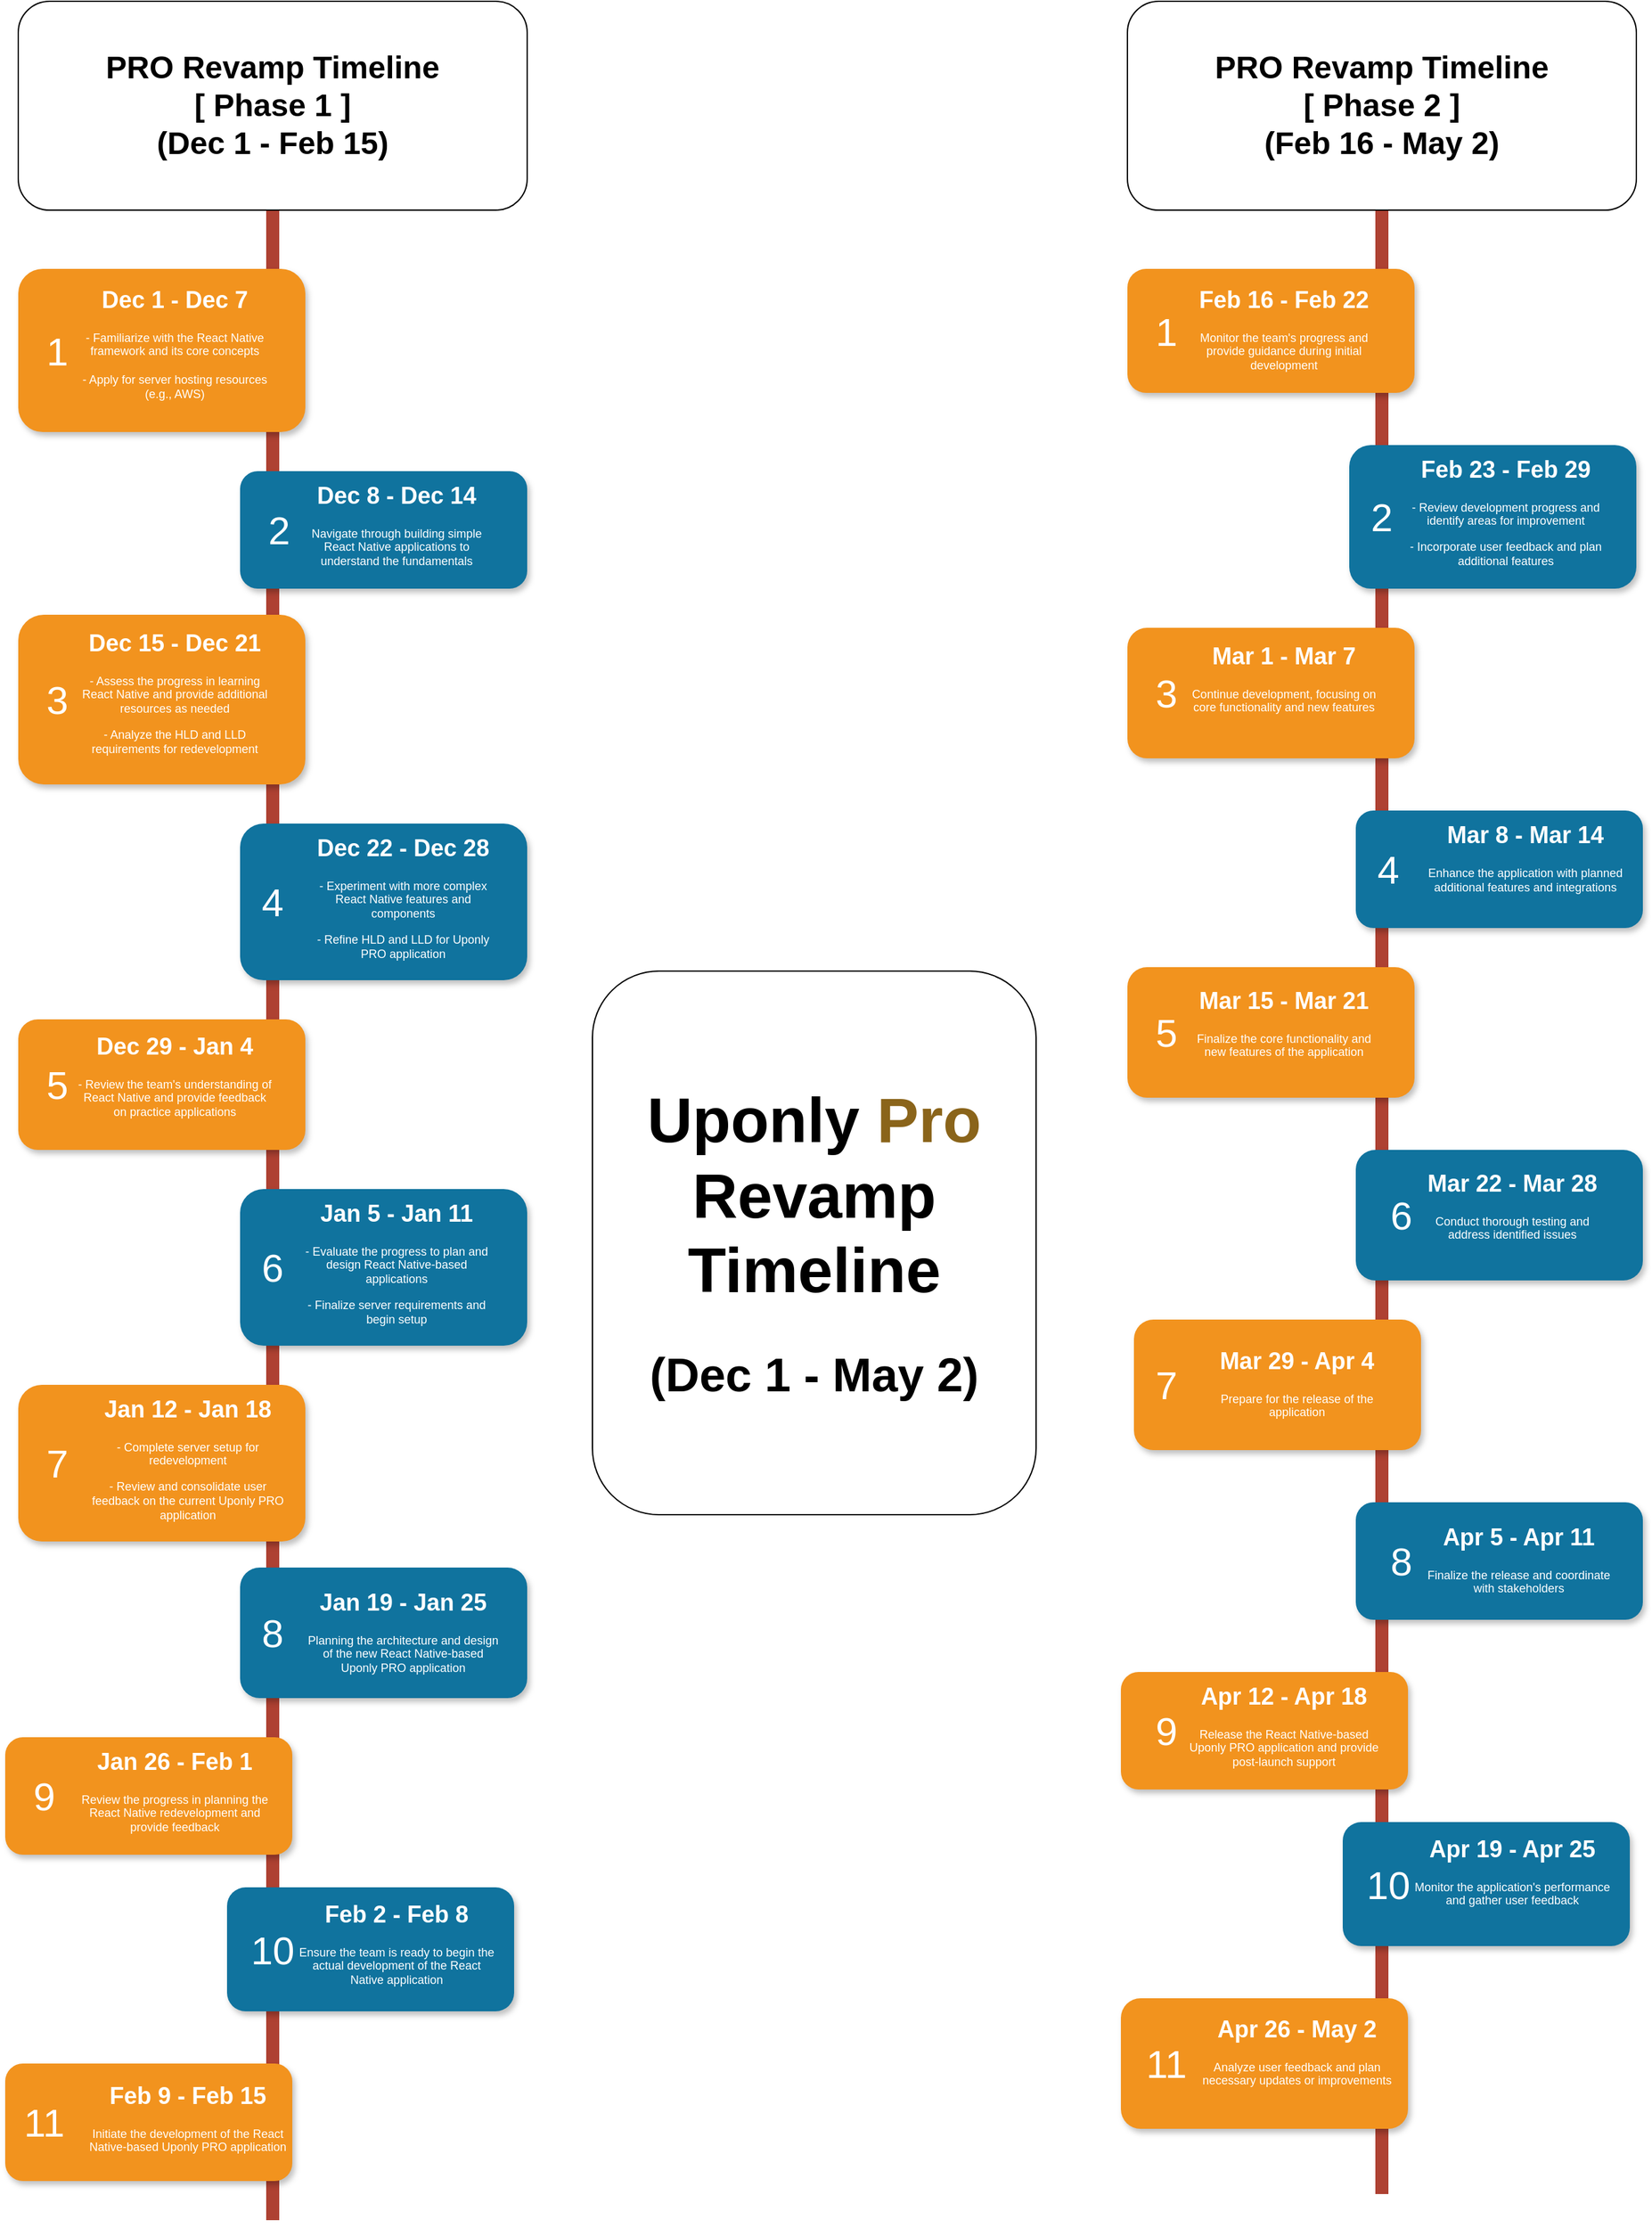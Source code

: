 <mxfile version="25.0.0">
  <diagram name="Page-1" id="zmxZgUa_38jgLE6EmigK">
    <mxGraphModel dx="3360" dy="2667" grid="1" gridSize="10" guides="1" tooltips="1" connect="0" arrows="1" fold="1" page="1" pageScale="1" pageWidth="850" pageHeight="1100" math="0" shadow="0">
      <root>
        <mxCell id="0" />
        <mxCell id="1" parent="0" />
        <mxCell id="XWHrOrHNhLMYfdM_3WN3-1" value="" style="line;strokeWidth=10;direction=south;html=1;fillColor=none;fontSize=13;fontColor=#000000;align=center;strokeColor=#AE4132;" parent="1" vertex="1">
          <mxGeometry x="420" y="10" width="10" height="1540" as="geometry" />
        </mxCell>
        <mxCell id="XWHrOrHNhLMYfdM_3WN3-2" value="" style="rounded=1;whiteSpace=wrap;html=1;strokeColor=none;strokeWidth=1;fillColor=#F2931E;fontSize=13;fontColor=#FFFFFF;align=center;gradientColor=none;gradientDirection=east;verticalAlign=top;shadow=1;" parent="1" vertex="1">
          <mxGeometry x="230" y="75" width="220" height="95" as="geometry" />
        </mxCell>
        <mxCell id="XWHrOrHNhLMYfdM_3WN3-3" value="1" style="text;html=1;strokeColor=none;fillColor=none;align=center;verticalAlign=middle;whiteSpace=wrap;fontSize=30;fontColor=#FFFFFF;" parent="1" vertex="1">
          <mxGeometry x="240" y="112.5" width="40" height="20" as="geometry" />
        </mxCell>
        <mxCell id="XWHrOrHNhLMYfdM_3WN3-4" value="" style="rounded=1;whiteSpace=wrap;html=1;strokeColor=none;strokeWidth=1;fillColor=#10739E;fontSize=13;fontColor=#FFFFFF;align=center;gradientColor=none;gradientDirection=east;verticalAlign=top;shadow=1;" parent="1" vertex="1">
          <mxGeometry x="400" y="210" width="220" height="110" as="geometry" />
        </mxCell>
        <mxCell id="XWHrOrHNhLMYfdM_3WN3-5" value="2" style="text;html=1;strokeColor=none;fillColor=none;align=center;verticalAlign=middle;whiteSpace=wrap;fontSize=30;fontColor=#FFFFFF;" parent="1" vertex="1">
          <mxGeometry x="405" y="255" width="40" height="20" as="geometry" />
        </mxCell>
        <mxCell id="XWHrOrHNhLMYfdM_3WN3-6" value="" style="rounded=1;whiteSpace=wrap;html=1;strokeColor=none;strokeWidth=1;fillColor=#F2931E;fontSize=13;fontColor=#FFFFFF;align=center;gradientColor=none;gradientDirection=east;verticalAlign=top;shadow=1;" parent="1" vertex="1">
          <mxGeometry x="230" y="350" width="220" height="100" as="geometry" />
        </mxCell>
        <mxCell id="XWHrOrHNhLMYfdM_3WN3-7" value="3" style="text;html=1;strokeColor=none;fillColor=none;align=center;verticalAlign=middle;whiteSpace=wrap;fontSize=30;fontColor=#FFFFFF;" parent="1" vertex="1">
          <mxGeometry x="240" y="390" width="40" height="20" as="geometry" />
        </mxCell>
        <mxCell id="XWHrOrHNhLMYfdM_3WN3-8" value="" style="rounded=1;whiteSpace=wrap;html=1;strokeColor=none;strokeWidth=1;fillColor=#10739E;fontSize=13;fontColor=#FFFFFF;align=center;gradientColor=none;gradientDirection=east;verticalAlign=top;shadow=1;" parent="1" vertex="1">
          <mxGeometry x="405" y="490" width="220" height="90" as="geometry" />
        </mxCell>
        <mxCell id="XWHrOrHNhLMYfdM_3WN3-9" value="4" style="text;html=1;strokeColor=none;fillColor=none;align=center;verticalAlign=middle;whiteSpace=wrap;fontSize=30;fontColor=#FFFFFF;" parent="1" vertex="1">
          <mxGeometry x="410" y="525" width="40" height="20" as="geometry" />
        </mxCell>
        <mxCell id="XWHrOrHNhLMYfdM_3WN3-10" value="" style="rounded=1;whiteSpace=wrap;html=1;strokeColor=none;strokeWidth=1;fillColor=#F2931E;fontSize=13;fontColor=#FFFFFF;align=center;gradientColor=none;gradientDirection=east;verticalAlign=top;shadow=1;" parent="1" vertex="1">
          <mxGeometry x="230" y="610" width="220" height="100" as="geometry" />
        </mxCell>
        <mxCell id="XWHrOrHNhLMYfdM_3WN3-11" value="5" style="text;html=1;strokeColor=none;fillColor=none;align=center;verticalAlign=middle;whiteSpace=wrap;fontSize=30;fontColor=#FFFFFF;" parent="1" vertex="1">
          <mxGeometry x="240" y="650" width="40" height="20" as="geometry" />
        </mxCell>
        <mxCell id="XWHrOrHNhLMYfdM_3WN3-12" value="" style="rounded=1;whiteSpace=wrap;html=1;strokeColor=none;strokeWidth=1;fillColor=#10739E;fontSize=13;fontColor=#FFFFFF;align=center;gradientColor=none;gradientDirection=east;verticalAlign=top;shadow=1;" parent="1" vertex="1">
          <mxGeometry x="405" y="750" width="220" height="100" as="geometry" />
        </mxCell>
        <mxCell id="XWHrOrHNhLMYfdM_3WN3-13" value="6" style="text;html=1;strokeColor=none;fillColor=none;align=center;verticalAlign=middle;whiteSpace=wrap;fontSize=30;fontColor=#FFFFFF;" parent="1" vertex="1">
          <mxGeometry x="420" y="790" width="40" height="20" as="geometry" />
        </mxCell>
        <mxCell id="XWHrOrHNhLMYfdM_3WN3-14" value="" style="rounded=1;whiteSpace=wrap;html=1;strokeColor=none;strokeWidth=1;fillColor=#F2931E;fontSize=13;fontColor=#FFFFFF;align=center;gradientColor=none;gradientDirection=east;verticalAlign=top;shadow=1;" parent="1" vertex="1">
          <mxGeometry x="235" y="880" width="220" height="100" as="geometry" />
        </mxCell>
        <mxCell id="XWHrOrHNhLMYfdM_3WN3-15" value="7" style="text;html=1;strokeColor=none;fillColor=none;align=center;verticalAlign=middle;whiteSpace=wrap;fontSize=30;fontColor=#FFFFFF;" parent="1" vertex="1">
          <mxGeometry x="240" y="920" width="40" height="20" as="geometry" />
        </mxCell>
        <mxCell id="XWHrOrHNhLMYfdM_3WN3-16" value="" style="rounded=1;whiteSpace=wrap;html=1;strokeColor=none;strokeWidth=1;fillColor=#10739E;fontSize=13;fontColor=#FFFFFF;align=center;gradientColor=none;gradientDirection=east;verticalAlign=top;shadow=1;" parent="1" vertex="1">
          <mxGeometry x="405" y="1020" width="220" height="90" as="geometry" />
        </mxCell>
        <mxCell id="XWHrOrHNhLMYfdM_3WN3-17" value="8" style="text;html=1;strokeColor=none;fillColor=none;align=center;verticalAlign=middle;whiteSpace=wrap;fontSize=30;fontColor=#FFFFFF;" parent="1" vertex="1">
          <mxGeometry x="420" y="1055" width="40" height="20" as="geometry" />
        </mxCell>
        <mxCell id="XWHrOrHNhLMYfdM_3WN3-18" value="&lt;h1&gt;Feb 16 - Feb 22&lt;/h1&gt;&lt;p&gt;Monitor the team&#39;s progress and provide guidance during initial development&lt;br&gt;&lt;/p&gt;" style="text;html=1;spacing=5;spacingTop=-20;whiteSpace=wrap;overflow=hidden;strokeColor=none;strokeWidth=4;fillColor=none;gradientColor=#007FFF;fontSize=9;fontColor=#FFFFFF;align=center;" parent="1" vertex="1">
          <mxGeometry x="270" y="87" width="160" height="71" as="geometry" />
        </mxCell>
        <mxCell id="XWHrOrHNhLMYfdM_3WN3-19" value="&lt;h1&gt;&lt;span style=&quot;white-space: normal;&quot;&gt;Feb 23 - Feb 29&lt;/span&gt;&lt;br&gt;&lt;/h1&gt;&lt;p&gt;- Review development progress and identify areas for improvement&lt;/p&gt;&lt;p&gt;- Incorporate user feedback and plan additional features&lt;/p&gt;" style="text;html=1;spacing=5;spacingTop=-20;whiteSpace=wrap;overflow=hidden;strokeColor=none;strokeWidth=4;fillColor=none;gradientColor=#007FFF;fontSize=9;fontColor=#FFFFFF;align=center;" parent="1" vertex="1">
          <mxGeometry x="440" y="217" width="160" height="96" as="geometry" />
        </mxCell>
        <mxCell id="XWHrOrHNhLMYfdM_3WN3-20" value="&lt;h1&gt;Mar 1 - Mar 7&lt;/h1&gt;&lt;p&gt;Continue development, focusing on core functionality and new features&lt;br&gt;&lt;/p&gt;" style="text;html=1;spacing=5;spacingTop=-20;whiteSpace=wrap;overflow=hidden;strokeColor=none;strokeWidth=4;fillColor=none;gradientColor=#007FFF;fontSize=9;fontColor=#FFFFFF;align=center;" parent="1" vertex="1">
          <mxGeometry x="270" y="360" width="160" height="80" as="geometry" />
        </mxCell>
        <mxCell id="XWHrOrHNhLMYfdM_3WN3-21" value="&lt;h1&gt;&lt;span style=&quot;white-space: normal;&quot;&gt;&lt;span style=&quot;background-color: initial;&quot;&gt;Mar 8 - Mar 14&lt;/span&gt;&lt;/span&gt;&lt;/h1&gt;&lt;div&gt;Enhance the application with planned additional features and integrations&lt;span style=&quot;background-color: initial; font-weight: 400;&quot;&gt;&lt;font size=&quot;1&quot;&gt;&lt;br&gt;&lt;/font&gt;&lt;/span&gt;&lt;/div&gt;" style="text;html=1;spacing=5;spacingTop=-20;whiteSpace=wrap;overflow=hidden;strokeColor=none;strokeWidth=4;fillColor=none;gradientColor=#007FFF;fontSize=9;fontColor=#FFFFFF;align=center;" parent="1" vertex="1">
          <mxGeometry x="455" y="497" width="160" height="83" as="geometry" />
        </mxCell>
        <mxCell id="XWHrOrHNhLMYfdM_3WN3-22" value="&lt;h1&gt;&lt;span style=&quot;white-space: normal;&quot;&gt;Mar 15 - Mar 21&lt;/span&gt;&lt;br&gt;&lt;/h1&gt;&lt;p&gt;Finalize the core functionality and new features of the application&lt;/p&gt;" style="text;html=1;spacing=5;spacingTop=-20;whiteSpace=wrap;overflow=hidden;strokeColor=none;strokeWidth=4;fillColor=none;gradientColor=#007FFF;fontSize=9;fontColor=#FFFFFF;align=center;" parent="1" vertex="1">
          <mxGeometry x="270" y="623.5" width="160" height="73" as="geometry" />
        </mxCell>
        <mxCell id="XWHrOrHNhLMYfdM_3WN3-23" value="&lt;h1&gt;Mar 22 - Mar 28&lt;/h1&gt;&lt;p&gt;Conduct thorough testing and address identified issues&lt;br&gt;&lt;/p&gt;" style="text;html=1;spacing=5;spacingTop=-20;whiteSpace=wrap;overflow=hidden;strokeColor=none;strokeWidth=4;fillColor=none;gradientColor=#007FFF;fontSize=9;fontColor=#FFFFFF;align=center;" parent="1" vertex="1">
          <mxGeometry x="445" y="763.5" width="160" height="73" as="geometry" />
        </mxCell>
        <mxCell id="XWHrOrHNhLMYfdM_3WN3-24" value="&lt;h1&gt;Mar 29 - Apr 4&lt;/h1&gt;&lt;p&gt;Prepare for the release of the application&lt;br&gt;&lt;/p&gt;" style="text;html=1;spacing=5;spacingTop=-20;whiteSpace=wrap;overflow=hidden;strokeColor=none;strokeWidth=4;fillColor=none;gradientColor=#007FFF;fontSize=9;fontColor=#FFFFFF;align=center;" parent="1" vertex="1">
          <mxGeometry x="280" y="900" width="160" height="60" as="geometry" />
        </mxCell>
        <mxCell id="XWHrOrHNhLMYfdM_3WN3-25" value="&lt;h1&gt;Apr 5 - Apr 11&lt;/h1&gt;&lt;p&gt;Finalize the release and coordinate with stakeholders&lt;/p&gt;" style="text;html=1;spacing=5;spacingTop=-20;whiteSpace=wrap;overflow=hidden;strokeColor=none;strokeWidth=4;fillColor=none;gradientColor=#007FFF;fontSize=9;fontColor=#FFFFFF;align=center;" parent="1" vertex="1">
          <mxGeometry x="450" y="1035" width="160" height="75" as="geometry" />
        </mxCell>
        <mxCell id="XWHrOrHNhLMYfdM_3WN3-26" value="" style="rounded=1;whiteSpace=wrap;html=1;strokeColor=none;strokeWidth=1;fillColor=#F2931E;fontSize=13;fontColor=#FFFFFF;align=center;gradientColor=none;gradientDirection=east;verticalAlign=top;shadow=1;" parent="1" vertex="1">
          <mxGeometry x="225" y="1150" width="220" height="90" as="geometry" />
        </mxCell>
        <mxCell id="XWHrOrHNhLMYfdM_3WN3-27" value="9" style="text;html=1;strokeColor=none;fillColor=none;align=center;verticalAlign=middle;whiteSpace=wrap;fontSize=30;fontColor=#FFFFFF;" parent="1" vertex="1">
          <mxGeometry x="240" y="1185" width="40" height="20" as="geometry" />
        </mxCell>
        <mxCell id="XWHrOrHNhLMYfdM_3WN3-28" value="" style="rounded=1;whiteSpace=wrap;html=1;strokeColor=none;strokeWidth=1;fillColor=#10739E;fontSize=13;fontColor=#FFFFFF;align=center;gradientColor=none;gradientDirection=east;verticalAlign=top;shadow=1;" parent="1" vertex="1">
          <mxGeometry x="395" y="1265" width="220" height="95" as="geometry" />
        </mxCell>
        <mxCell id="XWHrOrHNhLMYfdM_3WN3-29" value="10" style="text;html=1;strokeColor=none;fillColor=none;align=center;verticalAlign=middle;whiteSpace=wrap;fontSize=30;fontColor=#FFFFFF;" parent="1" vertex="1">
          <mxGeometry x="410" y="1302.5" width="40" height="20" as="geometry" />
        </mxCell>
        <mxCell id="XWHrOrHNhLMYfdM_3WN3-30" value="&lt;h1&gt;Apr 12 - Apr 18&lt;/h1&gt;&lt;p&gt;Release the React Native-based Uponly PRO application and provide post-launch support&lt;/p&gt;" style="text;html=1;spacing=5;spacingTop=-20;whiteSpace=wrap;overflow=hidden;strokeColor=none;strokeWidth=4;fillColor=none;gradientColor=#007FFF;fontSize=9;fontColor=#FFFFFF;align=center;" parent="1" vertex="1">
          <mxGeometry x="270" y="1156.5" width="160" height="77" as="geometry" />
        </mxCell>
        <mxCell id="XWHrOrHNhLMYfdM_3WN3-31" value="&lt;h1&gt;Apr 19 - Apr 25&lt;br&gt;&lt;/h1&gt;&lt;p&gt;Monitor the application&#39;s performance and gather user feedback&lt;/p&gt;" style="text;html=1;spacing=5;spacingTop=-20;whiteSpace=wrap;overflow=hidden;strokeColor=none;strokeWidth=4;fillColor=none;gradientColor=#007FFF;fontSize=9;fontColor=#FFFFFF;align=center;" parent="1" vertex="1">
          <mxGeometry x="445" y="1274" width="160" height="77" as="geometry" />
        </mxCell>
        <mxCell id="XWHrOrHNhLMYfdM_3WN3-32" value="&lt;b&gt;&lt;font style=&quot;font-size: 24px;&quot;&gt;PRO Revamp Timeline &lt;br&gt;[ Phase 2 ]&lt;br&gt;(&lt;/font&gt;&lt;/b&gt;&lt;b&gt;&lt;font style=&quot;font-size: 24px;&quot;&gt;Feb 16&lt;/font&gt;&lt;/b&gt;&lt;b&gt;&lt;font style=&quot;font-size: 24px;&quot;&gt;&amp;nbsp;- May 2)&lt;/font&gt;&lt;/b&gt;" style="rounded=1;whiteSpace=wrap;html=1;" parent="1" vertex="1">
          <mxGeometry x="230" y="-130" width="390" height="160" as="geometry" />
        </mxCell>
        <mxCell id="XWHrOrHNhLMYfdM_3WN3-33" value="" style="rounded=1;whiteSpace=wrap;html=1;strokeColor=none;strokeWidth=1;fillColor=#F2931E;fontSize=13;fontColor=#FFFFFF;align=center;gradientColor=none;gradientDirection=east;verticalAlign=top;shadow=1;" parent="1" vertex="1">
          <mxGeometry x="225" y="1400" width="220" height="100" as="geometry" />
        </mxCell>
        <mxCell id="XWHrOrHNhLMYfdM_3WN3-34" value="11" style="text;html=1;strokeColor=none;fillColor=none;align=center;verticalAlign=middle;whiteSpace=wrap;fontSize=30;fontColor=#FFFFFF;" parent="1" vertex="1">
          <mxGeometry x="240" y="1440" width="40" height="20" as="geometry" />
        </mxCell>
        <mxCell id="XWHrOrHNhLMYfdM_3WN3-35" value="&lt;h1&gt;&lt;span style=&quot;white-space: normal;&quot;&gt;Apr 26 - May 2&lt;/span&gt;&lt;br&gt;&lt;/h1&gt;&lt;p&gt;Analyze user feedback and plan necessary updates or improvements&lt;/p&gt;" style="text;html=1;spacing=5;spacingTop=-20;whiteSpace=wrap;overflow=hidden;strokeColor=none;strokeWidth=4;fillColor=none;gradientColor=#007FFF;fontSize=9;fontColor=#FFFFFF;align=center;" parent="1" vertex="1">
          <mxGeometry x="280" y="1411.5" width="160" height="77" as="geometry" />
        </mxCell>
        <mxCell id="QSUy4tFUz2pQAqIfRtLM-36" value="" style="line;strokeWidth=10;direction=south;html=1;fillColor=none;fontSize=13;fontColor=#000000;align=center;strokeColor=#AE4132;" vertex="1" parent="1">
          <mxGeometry x="-430" y="10" width="10" height="1560" as="geometry" />
        </mxCell>
        <mxCell id="QSUy4tFUz2pQAqIfRtLM-37" value="" style="rounded=1;whiteSpace=wrap;html=1;strokeColor=none;strokeWidth=1;fillColor=#F2931E;fontSize=13;fontColor=#FFFFFF;align=center;gradientColor=none;gradientDirection=east;verticalAlign=top;shadow=1;" vertex="1" parent="1">
          <mxGeometry x="-620" y="75" width="220" height="125" as="geometry" />
        </mxCell>
        <mxCell id="QSUy4tFUz2pQAqIfRtLM-38" value="1" style="text;html=1;strokeColor=none;fillColor=none;align=center;verticalAlign=middle;whiteSpace=wrap;fontSize=30;fontColor=#FFFFFF;" vertex="1" parent="1">
          <mxGeometry x="-610" y="127.5" width="40" height="20" as="geometry" />
        </mxCell>
        <mxCell id="QSUy4tFUz2pQAqIfRtLM-39" value="" style="rounded=1;whiteSpace=wrap;html=1;strokeColor=none;strokeWidth=1;fillColor=#10739E;fontSize=13;fontColor=#FFFFFF;align=center;gradientColor=none;gradientDirection=east;verticalAlign=top;shadow=1;" vertex="1" parent="1">
          <mxGeometry x="-450" y="230" width="220" height="90" as="geometry" />
        </mxCell>
        <mxCell id="QSUy4tFUz2pQAqIfRtLM-40" value="2" style="text;html=1;strokeColor=none;fillColor=none;align=center;verticalAlign=middle;whiteSpace=wrap;fontSize=30;fontColor=#FFFFFF;" vertex="1" parent="1">
          <mxGeometry x="-440" y="265" width="40" height="20" as="geometry" />
        </mxCell>
        <mxCell id="QSUy4tFUz2pQAqIfRtLM-41" value="" style="rounded=1;whiteSpace=wrap;html=1;strokeColor=none;strokeWidth=1;fillColor=#F2931E;fontSize=13;fontColor=#FFFFFF;align=center;gradientColor=none;gradientDirection=east;verticalAlign=top;shadow=1;" vertex="1" parent="1">
          <mxGeometry x="-620" y="340" width="220" height="130" as="geometry" />
        </mxCell>
        <mxCell id="QSUy4tFUz2pQAqIfRtLM-42" value="3" style="text;html=1;strokeColor=none;fillColor=none;align=center;verticalAlign=middle;whiteSpace=wrap;fontSize=30;fontColor=#FFFFFF;" vertex="1" parent="1">
          <mxGeometry x="-610" y="395" width="40" height="20" as="geometry" />
        </mxCell>
        <mxCell id="QSUy4tFUz2pQAqIfRtLM-43" value="" style="rounded=1;whiteSpace=wrap;html=1;strokeColor=none;strokeWidth=1;fillColor=#10739E;fontSize=13;fontColor=#FFFFFF;align=center;gradientColor=none;gradientDirection=east;verticalAlign=top;shadow=1;" vertex="1" parent="1">
          <mxGeometry x="-450" y="500" width="220" height="120" as="geometry" />
        </mxCell>
        <mxCell id="QSUy4tFUz2pQAqIfRtLM-44" value="4" style="text;html=1;strokeColor=none;fillColor=none;align=center;verticalAlign=middle;whiteSpace=wrap;fontSize=30;fontColor=#FFFFFF;" vertex="1" parent="1">
          <mxGeometry x="-445" y="550" width="40" height="20" as="geometry" />
        </mxCell>
        <mxCell id="QSUy4tFUz2pQAqIfRtLM-45" value="" style="rounded=1;whiteSpace=wrap;html=1;strokeColor=none;strokeWidth=1;fillColor=#F2931E;fontSize=13;fontColor=#FFFFFF;align=center;gradientColor=none;gradientDirection=east;verticalAlign=top;shadow=1;" vertex="1" parent="1">
          <mxGeometry x="-620" y="650" width="220" height="100" as="geometry" />
        </mxCell>
        <mxCell id="QSUy4tFUz2pQAqIfRtLM-46" value="5" style="text;html=1;strokeColor=none;fillColor=none;align=center;verticalAlign=middle;whiteSpace=wrap;fontSize=30;fontColor=#FFFFFF;" vertex="1" parent="1">
          <mxGeometry x="-610" y="690" width="40" height="20" as="geometry" />
        </mxCell>
        <mxCell id="QSUy4tFUz2pQAqIfRtLM-47" value="" style="rounded=1;whiteSpace=wrap;html=1;strokeColor=none;strokeWidth=1;fillColor=#10739E;fontSize=13;fontColor=#FFFFFF;align=center;gradientColor=none;gradientDirection=east;verticalAlign=top;shadow=1;" vertex="1" parent="1">
          <mxGeometry x="-450" y="780" width="220" height="120" as="geometry" />
        </mxCell>
        <mxCell id="QSUy4tFUz2pQAqIfRtLM-48" value="6" style="text;html=1;strokeColor=none;fillColor=none;align=center;verticalAlign=middle;whiteSpace=wrap;fontSize=30;fontColor=#FFFFFF;" vertex="1" parent="1">
          <mxGeometry x="-445" y="830" width="40" height="20" as="geometry" />
        </mxCell>
        <mxCell id="QSUy4tFUz2pQAqIfRtLM-49" value="" style="rounded=1;whiteSpace=wrap;html=1;strokeColor=none;strokeWidth=1;fillColor=#F2931E;fontSize=13;fontColor=#FFFFFF;align=center;gradientColor=none;gradientDirection=east;verticalAlign=top;shadow=1;" vertex="1" parent="1">
          <mxGeometry x="-620" y="930" width="220" height="120" as="geometry" />
        </mxCell>
        <mxCell id="QSUy4tFUz2pQAqIfRtLM-50" value="7" style="text;html=1;strokeColor=none;fillColor=none;align=center;verticalAlign=middle;whiteSpace=wrap;fontSize=30;fontColor=#FFFFFF;" vertex="1" parent="1">
          <mxGeometry x="-610" y="980" width="40" height="20" as="geometry" />
        </mxCell>
        <mxCell id="QSUy4tFUz2pQAqIfRtLM-51" value="" style="rounded=1;whiteSpace=wrap;html=1;strokeColor=none;strokeWidth=1;fillColor=#10739E;fontSize=13;fontColor=#FFFFFF;align=center;gradientColor=none;gradientDirection=east;verticalAlign=top;shadow=1;" vertex="1" parent="1">
          <mxGeometry x="-450" y="1070" width="220" height="100" as="geometry" />
        </mxCell>
        <mxCell id="QSUy4tFUz2pQAqIfRtLM-52" value="8" style="text;html=1;strokeColor=none;fillColor=none;align=center;verticalAlign=middle;whiteSpace=wrap;fontSize=30;fontColor=#FFFFFF;" vertex="1" parent="1">
          <mxGeometry x="-445" y="1110" width="40" height="20" as="geometry" />
        </mxCell>
        <mxCell id="QSUy4tFUz2pQAqIfRtLM-53" value="&lt;h1&gt;Dec 1 - Dec 7&lt;/h1&gt;&lt;p&gt;- Familiarize with the React Native framework and its core concepts&lt;br&gt;&lt;br&gt;- Apply for server hosting resources (e.g., AWS)&lt;br&gt;&lt;/p&gt;" style="text;html=1;spacing=5;spacingTop=-20;whiteSpace=wrap;overflow=hidden;strokeColor=none;strokeWidth=4;fillColor=none;gradientColor=#007FFF;fontSize=9;fontColor=#FFFFFF;align=center;" vertex="1" parent="1">
          <mxGeometry x="-580" y="87" width="160" height="101" as="geometry" />
        </mxCell>
        <mxCell id="QSUy4tFUz2pQAqIfRtLM-54" value="&lt;h1&gt;&lt;span style=&quot;white-space: normal;&quot;&gt;Dec 8 - Dec 14&lt;/span&gt;&lt;br&gt;&lt;/h1&gt;&lt;p&gt;Navigate through building simple React Native applications to understand the fundamentals&lt;/p&gt;" style="text;html=1;spacing=5;spacingTop=-20;whiteSpace=wrap;overflow=hidden;strokeColor=none;strokeWidth=4;fillColor=none;gradientColor=#007FFF;fontSize=9;fontColor=#FFFFFF;align=center;" vertex="1" parent="1">
          <mxGeometry x="-410" y="236.5" width="160" height="77" as="geometry" />
        </mxCell>
        <mxCell id="QSUy4tFUz2pQAqIfRtLM-55" value="&lt;h1&gt;Dec 15 - Dec 21&lt;/h1&gt;&lt;p&gt;- Assess the progress in learning React Native and provide additional resources as needed&lt;/p&gt;&lt;p&gt;- Analyze the HLD and LLD requirements for redevelopment&lt;/p&gt;" style="text;html=1;spacing=5;spacingTop=-20;whiteSpace=wrap;overflow=hidden;strokeColor=none;strokeWidth=4;fillColor=none;gradientColor=#007FFF;fontSize=9;fontColor=#FFFFFF;align=center;" vertex="1" parent="1">
          <mxGeometry x="-580" y="350" width="160" height="110" as="geometry" />
        </mxCell>
        <mxCell id="QSUy4tFUz2pQAqIfRtLM-56" value="&lt;h1&gt;Dec 22 - Dec 28&lt;/h1&gt;&lt;p&gt;- Experiment with more complex React Native features and components&lt;/p&gt;&lt;p&gt;- Refine HLD and LLD for Uponly PRO application&lt;/p&gt;" style="text;html=1;spacing=5;spacingTop=-20;whiteSpace=wrap;overflow=hidden;strokeColor=none;strokeWidth=4;fillColor=none;gradientColor=#007FFF;fontSize=9;fontColor=#FFFFFF;align=center;" vertex="1" parent="1">
          <mxGeometry x="-405" y="507" width="160" height="106" as="geometry" />
        </mxCell>
        <mxCell id="QSUy4tFUz2pQAqIfRtLM-57" value="&lt;h1&gt;&lt;span style=&quot;white-space: normal;&quot;&gt;Dec 29 - Jan 4&lt;/span&gt;&lt;br&gt;&lt;/h1&gt;&lt;p&gt;- Review the team&#39;s understanding of React Native and provide feedback on practice applications&lt;/p&gt;" style="text;html=1;spacing=5;spacingTop=-20;whiteSpace=wrap;overflow=hidden;strokeColor=none;strokeWidth=4;fillColor=none;gradientColor=#007FFF;fontSize=9;fontColor=#FFFFFF;align=center;" vertex="1" parent="1">
          <mxGeometry x="-580" y="658.5" width="160" height="83" as="geometry" />
        </mxCell>
        <mxCell id="QSUy4tFUz2pQAqIfRtLM-58" value="&lt;h1&gt;Jan 5 - Jan 11&lt;/h1&gt;&lt;p&gt;- Evaluate the progress to plan and design React Native-based applications&lt;/p&gt;&lt;p&gt;- Finalize server requirements and begin setup&lt;/p&gt;" style="text;html=1;spacing=5;spacingTop=-20;whiteSpace=wrap;overflow=hidden;strokeColor=none;strokeWidth=4;fillColor=none;gradientColor=#007FFF;fontSize=9;fontColor=#FFFFFF;align=center;" vertex="1" parent="1">
          <mxGeometry x="-410" y="787" width="160" height="106" as="geometry" />
        </mxCell>
        <mxCell id="QSUy4tFUz2pQAqIfRtLM-59" value="&lt;h1&gt;Jan 12 - Jan 18&lt;/h1&gt;&lt;p&gt;- Complete server setup for redevelopment&lt;/p&gt;&lt;p&gt;- Review and consolidate user feedback on the current Uponly PRO application&lt;/p&gt;" style="text;html=1;spacing=5;spacingTop=-20;whiteSpace=wrap;overflow=hidden;strokeColor=none;strokeWidth=4;fillColor=none;gradientColor=#007FFF;fontSize=9;fontColor=#FFFFFF;align=center;" vertex="1" parent="1">
          <mxGeometry x="-570" y="937" width="160" height="106" as="geometry" />
        </mxCell>
        <mxCell id="QSUy4tFUz2pQAqIfRtLM-60" value="&lt;h1&gt;Jan 19 - Jan 25&lt;/h1&gt;&lt;p&gt;Planning the architecture and design of the new React Native-based Uponly PRO application&lt;/p&gt;" style="text;html=1;spacing=5;spacingTop=-20;whiteSpace=wrap;overflow=hidden;strokeColor=none;strokeWidth=4;fillColor=none;gradientColor=#007FFF;fontSize=9;fontColor=#FFFFFF;align=center;" vertex="1" parent="1">
          <mxGeometry x="-405" y="1085" width="160" height="85" as="geometry" />
        </mxCell>
        <mxCell id="QSUy4tFUz2pQAqIfRtLM-61" value="" style="rounded=1;whiteSpace=wrap;html=1;strokeColor=none;strokeWidth=1;fillColor=#F2931E;fontSize=13;fontColor=#FFFFFF;align=center;gradientColor=none;gradientDirection=east;verticalAlign=top;shadow=1;" vertex="1" parent="1">
          <mxGeometry x="-630" y="1200" width="220" height="90" as="geometry" />
        </mxCell>
        <mxCell id="QSUy4tFUz2pQAqIfRtLM-62" value="9" style="text;html=1;strokeColor=none;fillColor=none;align=center;verticalAlign=middle;whiteSpace=wrap;fontSize=30;fontColor=#FFFFFF;" vertex="1" parent="1">
          <mxGeometry x="-620" y="1235" width="40" height="20" as="geometry" />
        </mxCell>
        <mxCell id="QSUy4tFUz2pQAqIfRtLM-63" value="" style="rounded=1;whiteSpace=wrap;html=1;strokeColor=none;strokeWidth=1;fillColor=#10739E;fontSize=13;fontColor=#FFFFFF;align=center;gradientColor=none;gradientDirection=east;verticalAlign=top;shadow=1;" vertex="1" parent="1">
          <mxGeometry x="-460" y="1315" width="220" height="95" as="geometry" />
        </mxCell>
        <mxCell id="QSUy4tFUz2pQAqIfRtLM-64" value="10" style="text;html=1;strokeColor=none;fillColor=none;align=center;verticalAlign=middle;whiteSpace=wrap;fontSize=30;fontColor=#FFFFFF;" vertex="1" parent="1">
          <mxGeometry x="-445" y="1352.5" width="40" height="20" as="geometry" />
        </mxCell>
        <mxCell id="QSUy4tFUz2pQAqIfRtLM-65" value="&lt;h1&gt;Jan 26 - Feb 1&lt;/h1&gt;&lt;p&gt;Review the progress in planning the React Native redevelopment and provide feedback&lt;/p&gt;" style="text;html=1;spacing=5;spacingTop=-20;whiteSpace=wrap;overflow=hidden;strokeColor=none;strokeWidth=4;fillColor=none;gradientColor=#007FFF;fontSize=9;fontColor=#FFFFFF;align=center;" vertex="1" parent="1">
          <mxGeometry x="-580" y="1206.5" width="160" height="77" as="geometry" />
        </mxCell>
        <mxCell id="QSUy4tFUz2pQAqIfRtLM-66" value="&lt;h1&gt;&lt;span style=&quot;white-space: normal;&quot;&gt;Feb 2 - Feb 8&lt;/span&gt;&lt;br&gt;&lt;/h1&gt;&lt;p&gt;Ensure the team is ready to begin the actual development of the React Native application&lt;/p&gt;" style="text;html=1;spacing=5;spacingTop=-20;whiteSpace=wrap;overflow=hidden;strokeColor=none;strokeWidth=4;fillColor=none;gradientColor=#007FFF;fontSize=9;fontColor=#FFFFFF;align=center;" vertex="1" parent="1">
          <mxGeometry x="-410" y="1324" width="160" height="77" as="geometry" />
        </mxCell>
        <mxCell id="QSUy4tFUz2pQAqIfRtLM-67" value="&lt;b&gt;&lt;font style=&quot;font-size: 24px;&quot;&gt;PRO Revamp Timeline &lt;br&gt;[ Phase 1 ]&lt;br&gt;(Dec 1 - Feb 15)&lt;/font&gt;&lt;/b&gt;" style="rounded=1;whiteSpace=wrap;html=1;" vertex="1" parent="1">
          <mxGeometry x="-620" y="-130" width="390" height="160" as="geometry" />
        </mxCell>
        <mxCell id="QSUy4tFUz2pQAqIfRtLM-68" value="" style="rounded=1;whiteSpace=wrap;html=1;strokeColor=none;strokeWidth=1;fillColor=#F2931E;fontSize=13;fontColor=#FFFFFF;align=center;gradientColor=none;gradientDirection=east;verticalAlign=top;shadow=1;" vertex="1" parent="1">
          <mxGeometry x="-630" y="1450" width="220" height="90" as="geometry" />
        </mxCell>
        <mxCell id="QSUy4tFUz2pQAqIfRtLM-69" value="11" style="text;html=1;strokeColor=none;fillColor=none;align=center;verticalAlign=middle;whiteSpace=wrap;fontSize=30;fontColor=#FFFFFF;" vertex="1" parent="1">
          <mxGeometry x="-620" y="1485" width="40" height="20" as="geometry" />
        </mxCell>
        <mxCell id="QSUy4tFUz2pQAqIfRtLM-70" value="&lt;h1&gt;Feb 9 - Feb 15&lt;/h1&gt;&lt;p&gt;Initiate the development of the React Native-based Uponly PRO application&lt;/p&gt;" style="text;html=1;spacing=5;spacingTop=-20;whiteSpace=wrap;overflow=hidden;strokeColor=none;strokeWidth=4;fillColor=none;gradientColor=#007FFF;fontSize=9;fontColor=#FFFFFF;align=center;" vertex="1" parent="1">
          <mxGeometry x="-570" y="1463" width="160" height="77" as="geometry" />
        </mxCell>
        <mxCell id="QSUy4tFUz2pQAqIfRtLM-71" value="&lt;h1&gt;&lt;font style=&quot;&quot;&gt;&lt;span style=&quot;font-size: 48px;&quot;&gt;Uponly &lt;font color=&quot;#8a641a&quot;&gt;Pro &lt;/font&gt;Revamp Timeline&lt;/span&gt;&lt;br&gt;&lt;br&gt;&lt;font style=&quot;font-size: 36px;&quot;&gt;(Dec 1 - May 2)&lt;/font&gt;&lt;/font&gt;&lt;/h1&gt;" style="rounded=1;whiteSpace=wrap;html=1;" vertex="1" parent="1">
          <mxGeometry x="-180" y="613" width="340" height="416.5" as="geometry" />
        </mxCell>
      </root>
    </mxGraphModel>
  </diagram>
</mxfile>
